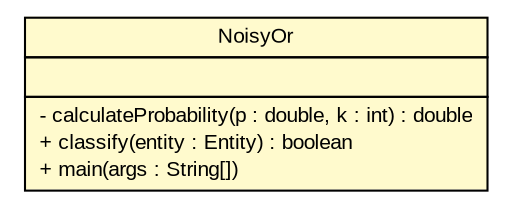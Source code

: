 #!/usr/local/bin/dot
#
# Class diagram 
# Generated by UMLGraph version 5.2 (http://www.umlgraph.org/)
#

digraph G {
	edge [fontname="arial",fontsize=10,labelfontname="arial",labelfontsize=10];
	node [fontname="arial",fontsize=10,shape=plaintext];
	nodesep=0.25;
	ranksep=0.5;
	// tud.iir.classification.entity.NoisyOr
	c11976 [label=<<table title="tud.iir.classification.entity.NoisyOr" border="0" cellborder="1" cellspacing="0" cellpadding="2" port="p" bgcolor="lemonChiffon" href="./NoisyOr.html">
		<tr><td><table border="0" cellspacing="0" cellpadding="1">
<tr><td align="center" balign="center"> NoisyOr </td></tr>
		</table></td></tr>
		<tr><td><table border="0" cellspacing="0" cellpadding="1">
<tr><td align="left" balign="left">  </td></tr>
		</table></td></tr>
		<tr><td><table border="0" cellspacing="0" cellpadding="1">
<tr><td align="left" balign="left"> - calculateProbability(p : double, k : int) : double </td></tr>
<tr><td align="left" balign="left"> + classify(entity : Entity) : boolean </td></tr>
<tr><td align="left" balign="left"> + main(args : String[]) </td></tr>
		</table></td></tr>
		</table>>, fontname="arial", fontcolor="black", fontsize=10.0];
}

